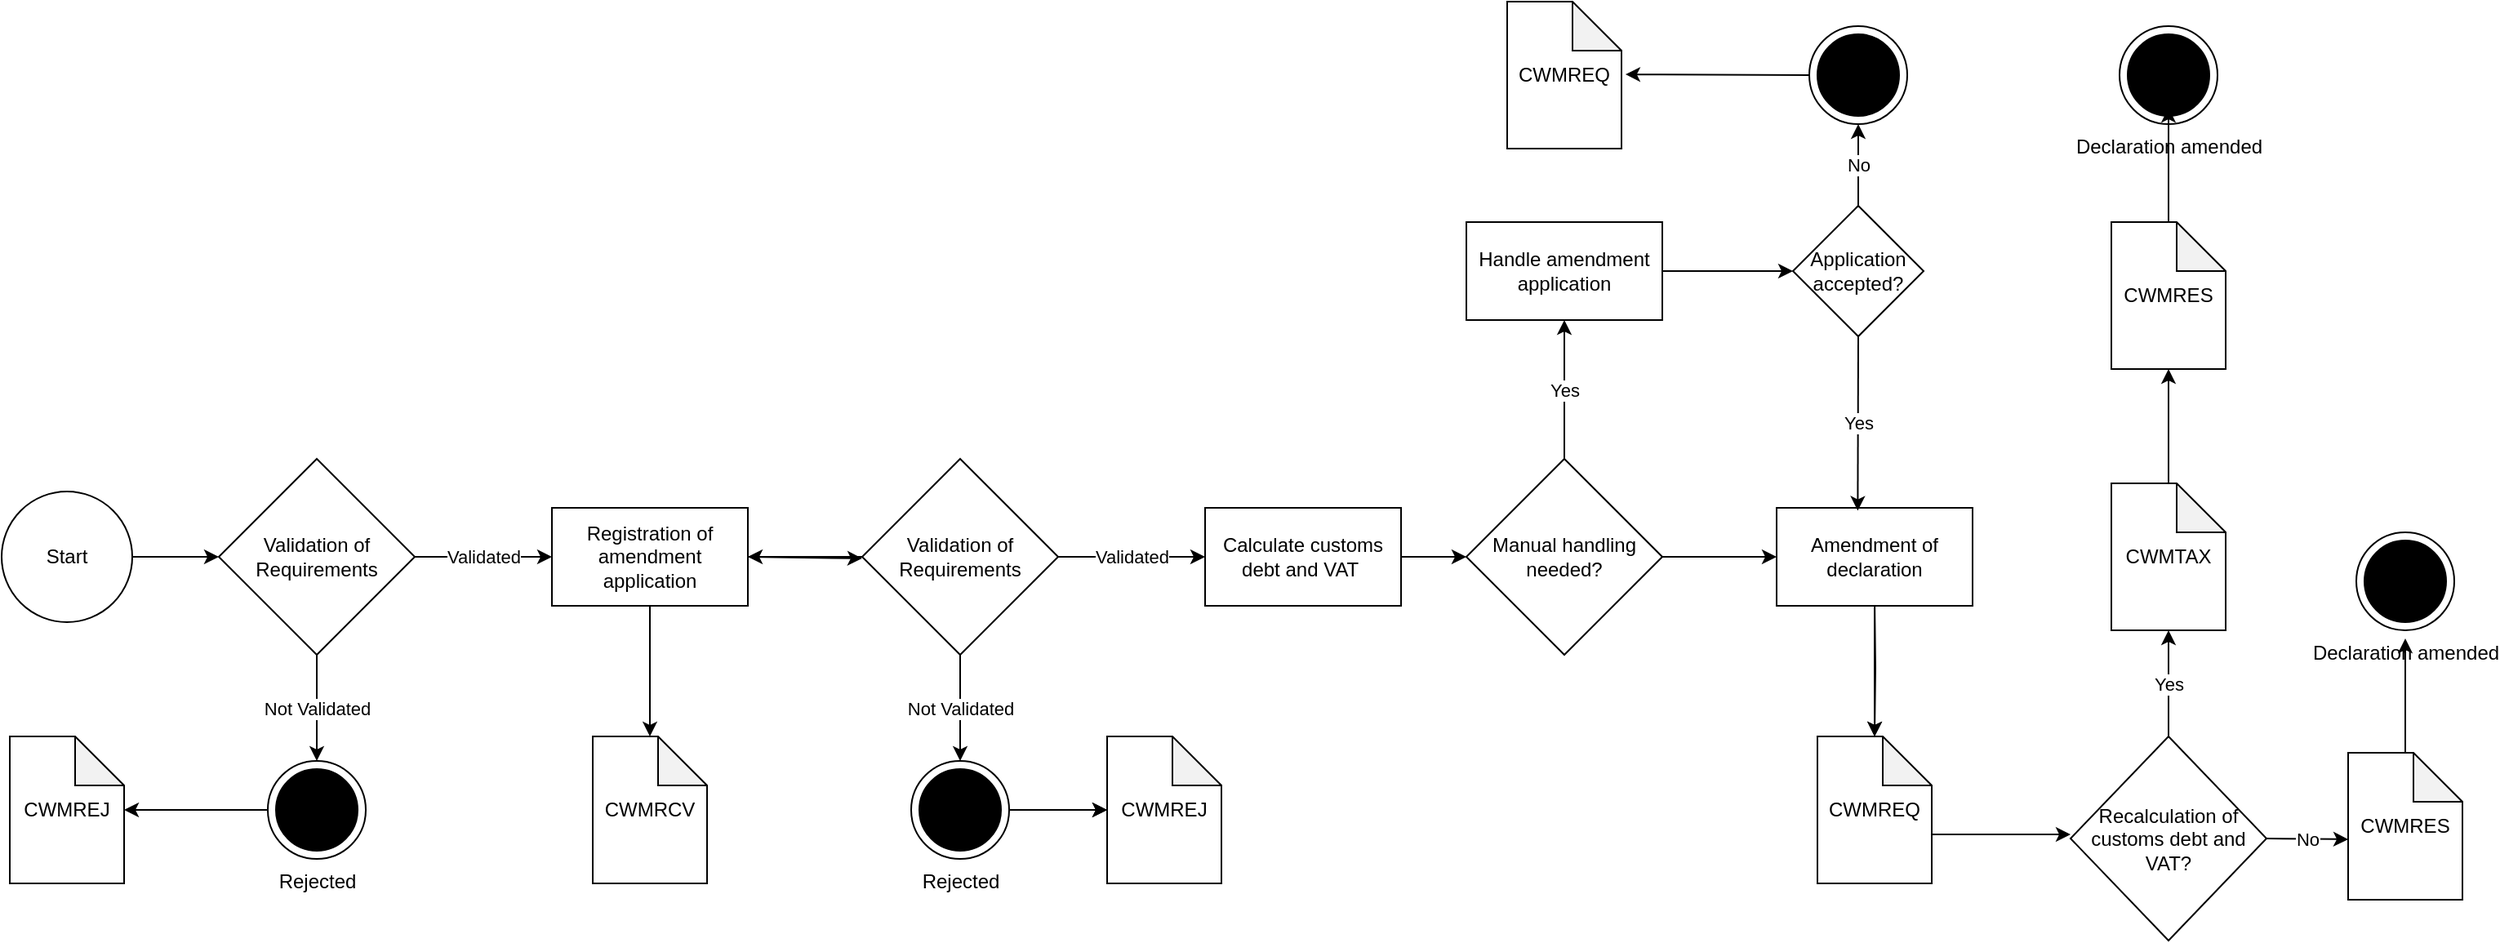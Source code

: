 <mxfile version="14.7.1" type="device"><diagram id="gWjl85z_mulHOem3euQl" name="Page-1"><mxGraphModel dx="2941" dy="1126" grid="1" gridSize="10" guides="1" tooltips="1" connect="1" arrows="1" fold="1" page="1" pageScale="1" pageWidth="1169" pageHeight="1654" math="0" shadow="0"><root><mxCell id="0"/><mxCell id="1" parent="0"/><mxCell id="Fx8CQx_uHr4Iwh_uUYza-1" value="Rejected" style="shape=mxgraph.sysml.actFinal;html=1;verticalLabelPosition=bottom;labelBackgroundColor=#ffffff;verticalAlign=top;" parent="1" vertex="1"><mxGeometry x="-674" y="520" width="60" height="60" as="geometry"/></mxCell><mxCell id="Fx8CQx_uHr4Iwh_uUYza-2" value="" style="edgeStyle=orthogonalEdgeStyle;rounded=0;orthogonalLoop=1;jettySize=auto;html=1;exitX=0.5;exitY=1;exitDx=0;exitDy=0;" parent="1" source="Fx8CQx_uHr4Iwh_uUYza-7" target="Fx8CQx_uHr4Iwh_uUYza-3" edge="1"><mxGeometry relative="1" as="geometry"><mxPoint x="-359.5" y="385" as="sourcePoint"/></mxGeometry></mxCell><mxCell id="Fx8CQx_uHr4Iwh_uUYza-3" value="CWMRCV" style="shape=note;whiteSpace=wrap;html=1;backgroundOutline=1;darkOpacity=0.05;" parent="1" vertex="1"><mxGeometry x="-475" y="505" width="70" height="90" as="geometry"/></mxCell><mxCell id="Fx8CQx_uHr4Iwh_uUYza-4" value="" style="edgeStyle=orthogonalEdgeStyle;rounded=0;orthogonalLoop=1;jettySize=auto;html=1;entryX=0;entryY=0.5;entryDx=0;entryDy=0;" parent="1" source="Fx8CQx_uHr4Iwh_uUYza-5" target="Fx8CQx_uHr4Iwh_uUYza-10" edge="1"><mxGeometry relative="1" as="geometry"/></mxCell><mxCell id="Fx8CQx_uHr4Iwh_uUYza-5" value="Start" style="ellipse;whiteSpace=wrap;html=1;" parent="1" vertex="1"><mxGeometry x="-837" y="355" width="80" height="80" as="geometry"/></mxCell><mxCell id="Fx8CQx_uHr4Iwh_uUYza-6" value="Validated" style="edgeStyle=orthogonalEdgeStyle;rounded=0;orthogonalLoop=1;jettySize=auto;html=1;startArrow=none;entryX=0;entryY=0.5;entryDx=0;entryDy=0;" parent="1" source="Fx8CQx_uHr4Iwh_uUYza-13" edge="1" target="Fx8CQx_uHr4Iwh_uUYza-25"><mxGeometry relative="1" as="geometry"><mxPoint x="-80" y="395" as="targetPoint"/></mxGeometry></mxCell><mxCell id="Fx8CQx_uHr4Iwh_uUYza-7" value="Registration of amendment application" style="whiteSpace=wrap;html=1;" parent="1" vertex="1"><mxGeometry x="-500" y="365" width="120" height="60" as="geometry"/></mxCell><mxCell id="Fx8CQx_uHr4Iwh_uUYza-8" value="Validated" style="edgeStyle=orthogonalEdgeStyle;rounded=0;orthogonalLoop=1;jettySize=auto;html=1;" parent="1" source="Fx8CQx_uHr4Iwh_uUYza-10" target="Fx8CQx_uHr4Iwh_uUYza-7" edge="1"><mxGeometry relative="1" as="geometry"/></mxCell><mxCell id="Fx8CQx_uHr4Iwh_uUYza-9" value="Not Validated" style="edgeStyle=orthogonalEdgeStyle;rounded=0;orthogonalLoop=1;jettySize=auto;html=1;" parent="1" source="Fx8CQx_uHr4Iwh_uUYza-10" target="Fx8CQx_uHr4Iwh_uUYza-1" edge="1"><mxGeometry relative="1" as="geometry"/></mxCell><mxCell id="Fx8CQx_uHr4Iwh_uUYza-10" value="Validation of Requirements" style="rhombus;whiteSpace=wrap;html=1;" parent="1" vertex="1"><mxGeometry x="-704" y="335" width="120" height="120" as="geometry"/></mxCell><mxCell id="Fx8CQx_uHr4Iwh_uUYza-11" value="" style="edgeStyle=orthogonalEdgeStyle;rounded=0;orthogonalLoop=1;jettySize=auto;html=1;exitX=0;exitY=0.5;exitDx=0;exitDy=0;exitPerimeter=0;" parent="1" source="Fx8CQx_uHr4Iwh_uUYza-1" target="Fx8CQx_uHr4Iwh_uUYza-12" edge="1"><mxGeometry relative="1" as="geometry"><mxPoint x="-572" y="480" as="sourcePoint"/></mxGeometry></mxCell><mxCell id="Fx8CQx_uHr4Iwh_uUYza-12" value="CWMREJ" style="shape=note;whiteSpace=wrap;html=1;backgroundOutline=1;darkOpacity=0.05;" parent="1" vertex="1"><mxGeometry x="-832" y="505" width="70" height="90" as="geometry"/></mxCell><mxCell id="7phw9EZK4y04C6K8kxj_-4" value="" style="edgeStyle=orthogonalEdgeStyle;rounded=0;orthogonalLoop=1;jettySize=auto;html=1;" edge="1" parent="1" source="Fx8CQx_uHr4Iwh_uUYza-13" target="Fx8CQx_uHr4Iwh_uUYza-7"><mxGeometry relative="1" as="geometry"/></mxCell><mxCell id="Fx8CQx_uHr4Iwh_uUYza-13" value="Validation of Requirements" style="rhombus;whiteSpace=wrap;html=1;" parent="1" vertex="1"><mxGeometry x="-310" y="335" width="120" height="120" as="geometry"/></mxCell><mxCell id="Fx8CQx_uHr4Iwh_uUYza-14" value="" style="endArrow=classic;html=1;exitX=1;exitY=0.5;exitDx=0;exitDy=0;" parent="1" edge="1" source="Fx8CQx_uHr4Iwh_uUYza-7"><mxGeometry width="50" height="50" relative="1" as="geometry"><mxPoint x="-317" y="395" as="sourcePoint"/><mxPoint x="-310" y="396" as="targetPoint"/></mxGeometry></mxCell><mxCell id="Fx8CQx_uHr4Iwh_uUYza-15" value="" style="edgeStyle=orthogonalEdgeStyle;rounded=0;orthogonalLoop=1;jettySize=auto;html=1;" parent="1" source="Fx8CQx_uHr4Iwh_uUYza-17" target="Fx8CQx_uHr4Iwh_uUYza-19" edge="1"><mxGeometry relative="1" as="geometry"/></mxCell><mxCell id="Fx8CQx_uHr4Iwh_uUYza-16" value="" style="edgeStyle=orthogonalEdgeStyle;rounded=0;orthogonalLoop=1;jettySize=auto;html=1;" parent="1" source="Fx8CQx_uHr4Iwh_uUYza-17" target="Fx8CQx_uHr4Iwh_uUYza-19" edge="1"><mxGeometry relative="1" as="geometry"/></mxCell><mxCell id="Fx8CQx_uHr4Iwh_uUYza-17" value="Rejected" style="shape=mxgraph.sysml.actFinal;html=1;verticalLabelPosition=bottom;labelBackgroundColor=#ffffff;verticalAlign=top;" parent="1" vertex="1"><mxGeometry x="-280" y="520" width="60" height="60" as="geometry"/></mxCell><mxCell id="Fx8CQx_uHr4Iwh_uUYza-18" value="Not Validated" style="edgeStyle=orthogonalEdgeStyle;rounded=0;orthogonalLoop=1;jettySize=auto;html=1;exitX=0.5;exitY=1;exitDx=0;exitDy=0;" parent="1" target="Fx8CQx_uHr4Iwh_uUYza-17" edge="1" source="Fx8CQx_uHr4Iwh_uUYza-13"><mxGeometry relative="1" as="geometry"><mxPoint x="-180" y="455" as="sourcePoint"/></mxGeometry></mxCell><mxCell id="Fx8CQx_uHr4Iwh_uUYza-19" value="CWMREJ" style="shape=note;whiteSpace=wrap;html=1;backgroundOutline=1;darkOpacity=0.05;" parent="1" vertex="1"><mxGeometry x="-160" y="505" width="70" height="90" as="geometry"/></mxCell><mxCell id="Fx8CQx_uHr4Iwh_uUYza-22" value="CWMREQ" style="shape=note;whiteSpace=wrap;html=1;backgroundOutline=1;darkOpacity=0.05;" parent="1" vertex="1"><mxGeometry x="275" y="505" width="70" height="90" as="geometry"/></mxCell><mxCell id="Fx8CQx_uHr4Iwh_uUYza-25" value="Calculate customs debt and VAT&amp;nbsp;" style="whiteSpace=wrap;html=1;" parent="1" vertex="1"><mxGeometry x="-100" y="365" width="120" height="60" as="geometry"/></mxCell><mxCell id="Fx8CQx_uHr4Iwh_uUYza-26" value="Manual handling needed?" style="rhombus;whiteSpace=wrap;html=1;" parent="1" vertex="1"><mxGeometry x="60" y="335" width="120" height="120" as="geometry"/></mxCell><mxCell id="Fx8CQx_uHr4Iwh_uUYza-27" value="" style="endArrow=classic;html=1;exitX=1;exitY=0.5;exitDx=0;exitDy=0;entryX=0;entryY=0.5;entryDx=0;entryDy=0;" parent="1" source="Fx8CQx_uHr4Iwh_uUYza-25" target="Fx8CQx_uHr4Iwh_uUYza-26" edge="1"><mxGeometry width="50" height="50" relative="1" as="geometry"><mxPoint x="-100" y="500" as="sourcePoint"/><mxPoint x="-50" y="450" as="targetPoint"/></mxGeometry></mxCell><mxCell id="Fx8CQx_uHr4Iwh_uUYza-28" value="Handle amendment application" style="whiteSpace=wrap;html=1;" parent="1" vertex="1"><mxGeometry x="60" y="190" width="120" height="60" as="geometry"/></mxCell><mxCell id="Fx8CQx_uHr4Iwh_uUYza-29" value="Yes" style="endArrow=classic;html=1;exitX=0.5;exitY=0;exitDx=0;exitDy=0;" parent="1" source="Fx8CQx_uHr4Iwh_uUYza-26" target="Fx8CQx_uHr4Iwh_uUYza-28" edge="1"><mxGeometry width="50" height="50" relative="1" as="geometry"><mxPoint x="210" y="330" as="sourcePoint"/><mxPoint x="250" y="180" as="targetPoint"/></mxGeometry></mxCell><mxCell id="7phw9EZK4y04C6K8kxj_-6" value="" style="edgeStyle=orthogonalEdgeStyle;rounded=0;orthogonalLoop=1;jettySize=auto;html=1;" edge="1" parent="1" target="Fx8CQx_uHr4Iwh_uUYza-22"><mxGeometry relative="1" as="geometry"><mxPoint x="310" y="420" as="sourcePoint"/></mxGeometry></mxCell><mxCell id="Fx8CQx_uHr4Iwh_uUYza-32" value="Amendment of declaration" style="whiteSpace=wrap;html=1;" parent="1" vertex="1"><mxGeometry x="250" y="365" width="120" height="60" as="geometry"/></mxCell><mxCell id="Fx8CQx_uHr4Iwh_uUYza-33" value="" style="endArrow=classic;html=1;exitX=1;exitY=0.5;exitDx=0;exitDy=0;" parent="1" source="Fx8CQx_uHr4Iwh_uUYza-26" edge="1"><mxGeometry width="50" height="50" relative="1" as="geometry"><mxPoint x="200" y="490" as="sourcePoint"/><mxPoint x="250" y="395" as="targetPoint"/></mxGeometry></mxCell><mxCell id="Fx8CQx_uHr4Iwh_uUYza-34" value="Application accepted?" style="rhombus;whiteSpace=wrap;html=1;" parent="1" vertex="1"><mxGeometry x="260" y="180" width="80" height="80" as="geometry"/></mxCell><mxCell id="Fx8CQx_uHr4Iwh_uUYza-35" value="" style="endArrow=classic;html=1;entryX=0;entryY=0.5;entryDx=0;entryDy=0;exitX=1;exitY=0.5;exitDx=0;exitDy=0;" parent="1" target="Fx8CQx_uHr4Iwh_uUYza-34" edge="1" source="Fx8CQx_uHr4Iwh_uUYza-28"><mxGeometry width="50" height="50" relative="1" as="geometry"><mxPoint x="220" y="290" as="sourcePoint"/><mxPoint x="250" y="220" as="targetPoint"/></mxGeometry></mxCell><mxCell id="Fx8CQx_uHr4Iwh_uUYza-37" value="Yes" style="endArrow=classic;html=1;exitX=0.5;exitY=1;exitDx=0;exitDy=0;entryX=0.414;entryY=0.03;entryDx=0;entryDy=0;entryPerimeter=0;" parent="1" source="Fx8CQx_uHr4Iwh_uUYza-34" target="Fx8CQx_uHr4Iwh_uUYza-32" edge="1"><mxGeometry width="50" height="50" relative="1" as="geometry"><mxPoint x="20" y="330" as="sourcePoint"/><mxPoint x="70" y="280" as="targetPoint"/></mxGeometry></mxCell><mxCell id="Fx8CQx_uHr4Iwh_uUYza-38" value="" style="shape=mxgraph.sysml.actFinal;html=1;verticalLabelPosition=bottom;labelBackgroundColor=#ffffff;verticalAlign=top;" parent="1" vertex="1"><mxGeometry x="270" y="70" width="60" height="60" as="geometry"/></mxCell><mxCell id="Fx8CQx_uHr4Iwh_uUYza-39" value="No" style="endArrow=classic;html=1;exitX=0.5;exitY=0;exitDx=0;exitDy=0;" parent="1" source="Fx8CQx_uHr4Iwh_uUYza-34" target="Fx8CQx_uHr4Iwh_uUYza-38" edge="1"><mxGeometry width="50" height="50" relative="1" as="geometry"><mxPoint x="20" y="330" as="sourcePoint"/><mxPoint x="70" y="280" as="targetPoint"/></mxGeometry></mxCell><mxCell id="Fx8CQx_uHr4Iwh_uUYza-40" value="CWMREQ" style="shape=note;whiteSpace=wrap;html=1;backgroundOutline=1;darkOpacity=0.05;" parent="1" vertex="1"><mxGeometry x="85" y="55" width="70" height="90" as="geometry"/></mxCell><mxCell id="Fx8CQx_uHr4Iwh_uUYza-41" value="" style="endArrow=classic;html=1;exitX=0;exitY=0.5;exitDx=0;exitDy=0;exitPerimeter=0;entryX=1.035;entryY=0.495;entryDx=0;entryDy=0;entryPerimeter=0;" parent="1" source="Fx8CQx_uHr4Iwh_uUYza-38" target="Fx8CQx_uHr4Iwh_uUYza-40" edge="1"><mxGeometry width="50" height="50" relative="1" as="geometry"><mxPoint x="20" y="330" as="sourcePoint"/><mxPoint x="70" y="280" as="targetPoint"/></mxGeometry></mxCell><mxCell id="Fx8CQx_uHr4Iwh_uUYza-42" value="" style="endArrow=classic;html=1;entryX=0.5;entryY=0;entryDx=0;entryDy=0;entryPerimeter=0;" parent="1" target="Fx8CQx_uHr4Iwh_uUYza-22" edge="1"><mxGeometry width="50" height="50" relative="1" as="geometry"><mxPoint x="310" y="426" as="sourcePoint"/><mxPoint x="470" y="470" as="targetPoint"/></mxGeometry></mxCell><mxCell id="Fx8CQx_uHr4Iwh_uUYza-43" value="Declaration amended" style="shape=mxgraph.sysml.actFinal;html=1;verticalLabelPosition=bottom;labelBackgroundColor=#ffffff;verticalAlign=top;" parent="1" vertex="1"><mxGeometry x="460" y="70" width="60" height="60" as="geometry"/></mxCell><mxCell id="Fx8CQx_uHr4Iwh_uUYza-44" value="" style="endArrow=classic;html=1;exitX=0;exitY=0;exitDx=70;exitDy=60;exitPerimeter=0;" parent="1" source="Fx8CQx_uHr4Iwh_uUYza-22" edge="1"><mxGeometry width="50" height="50" relative="1" as="geometry"><mxPoint x="380" y="520" as="sourcePoint"/><mxPoint x="430" y="565" as="targetPoint"/></mxGeometry></mxCell><mxCell id="7phw9EZK4y04C6K8kxj_-2" value="" style="endArrow=classic;html=1;exitX=0.5;exitY=0;exitDx=0;exitDy=0;exitPerimeter=0;" edge="1" parent="1" source="7phw9EZK4y04C6K8kxj_-13"><mxGeometry width="50" height="50" relative="1" as="geometry"><mxPoint x="620" y="709" as="sourcePoint"/><mxPoint x="490" y="120" as="targetPoint"/></mxGeometry></mxCell><mxCell id="7phw9EZK4y04C6K8kxj_-3" value="Recalculation of customs debt and VAT?" style="rhombus;whiteSpace=wrap;html=1;" vertex="1" parent="1"><mxGeometry x="430" y="505" width="120" height="125" as="geometry"/></mxCell><mxCell id="7phw9EZK4y04C6K8kxj_-8" value="Yes" style="endArrow=classic;html=1;exitX=0.5;exitY=0;exitDx=0;exitDy=0;" edge="1" parent="1" source="7phw9EZK4y04C6K8kxj_-3"><mxGeometry width="50" height="50" relative="1" as="geometry"><mxPoint x="340" y="460" as="sourcePoint"/><mxPoint x="490" y="440" as="targetPoint"/></mxGeometry></mxCell><mxCell id="7phw9EZK4y04C6K8kxj_-10" value="" style="endArrow=classic;html=1;exitX=0.5;exitY=0;exitDx=0;exitDy=0;exitPerimeter=0;" edge="1" parent="1" source="7phw9EZK4y04C6K8kxj_-12"><mxGeometry width="50" height="50" relative="1" as="geometry"><mxPoint x="490" y="345" as="sourcePoint"/><mxPoint x="490" y="280" as="targetPoint"/></mxGeometry></mxCell><mxCell id="7phw9EZK4y04C6K8kxj_-12" value="CWMTAX" style="shape=note;whiteSpace=wrap;html=1;backgroundOutline=1;darkOpacity=0.05;" vertex="1" parent="1"><mxGeometry x="455" y="350" width="70" height="90" as="geometry"/></mxCell><mxCell id="7phw9EZK4y04C6K8kxj_-13" value="CWMRES" style="shape=note;whiteSpace=wrap;html=1;backgroundOutline=1;darkOpacity=0.05;" vertex="1" parent="1"><mxGeometry x="455" y="190" width="70" height="90" as="geometry"/></mxCell><mxCell id="7phw9EZK4y04C6K8kxj_-14" value="No" style="endArrow=classic;html=1;exitX=1;exitY=0.5;exitDx=0;exitDy=0;" edge="1" parent="1" source="7phw9EZK4y04C6K8kxj_-3"><mxGeometry width="50" height="50" relative="1" as="geometry"><mxPoint x="530" y="460" as="sourcePoint"/><mxPoint x="600" y="568" as="targetPoint"/></mxGeometry></mxCell><mxCell id="7phw9EZK4y04C6K8kxj_-15" value="Declaration amended" style="shape=mxgraph.sysml.actFinal;html=1;verticalLabelPosition=bottom;labelBackgroundColor=#ffffff;verticalAlign=top;" vertex="1" parent="1"><mxGeometry x="605" y="380" width="60" height="60" as="geometry"/></mxCell><mxCell id="7phw9EZK4y04C6K8kxj_-16" value="" style="endArrow=classic;html=1;exitX=0.5;exitY=0;exitDx=0;exitDy=0;exitPerimeter=0;" edge="1" parent="1" source="7phw9EZK4y04C6K8kxj_-17"><mxGeometry width="50" height="50" relative="1" as="geometry"><mxPoint x="765" y="1034" as="sourcePoint"/><mxPoint x="635" y="445" as="targetPoint"/></mxGeometry></mxCell><mxCell id="7phw9EZK4y04C6K8kxj_-17" value="CWMRES" style="shape=note;whiteSpace=wrap;html=1;backgroundOutline=1;darkOpacity=0.05;" vertex="1" parent="1"><mxGeometry x="600" y="515" width="70" height="90" as="geometry"/></mxCell></root></mxGraphModel></diagram></mxfile>